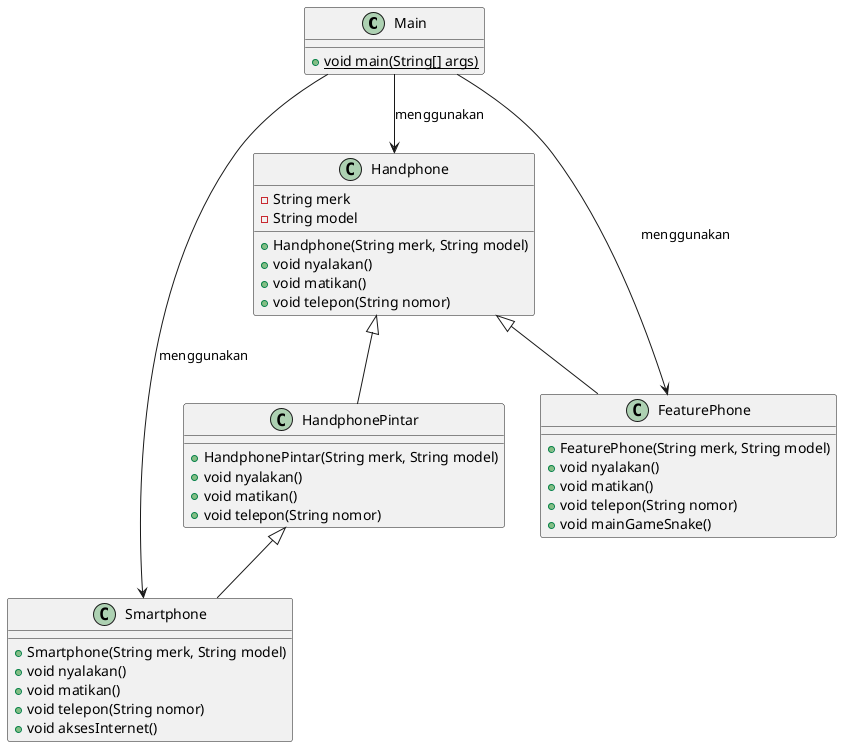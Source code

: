 @startuml
class Main {
    + {static} void main(String[] args)
}

class Handphone {
    - String merk
    - String model
    + Handphone(String merk, String model)
    + void nyalakan()
    + void matikan()
    + void telepon(String nomor)
}

class HandphonePintar {
    + HandphonePintar(String merk, String model)
    + void nyalakan()
    + void matikan()
    + void telepon(String nomor)
}

class Smartphone {
    + Smartphone(String merk, String model)
    + void nyalakan()
    + void matikan()
    + void telepon(String nomor)
    + void aksesInternet()
}

class FeaturePhone {
    + FeaturePhone(String merk, String model)
    + void nyalakan()
    + void matikan()
    + void telepon(String nomor)
    + void mainGameSnake()
}

Handphone <|-- HandphonePintar
HandphonePintar <|-- Smartphone
Handphone <|-- FeaturePhone
Main --> Handphone : menggunakan
Main --> Smartphone : menggunakan
Main --> FeaturePhone : menggunakan
@enduml
